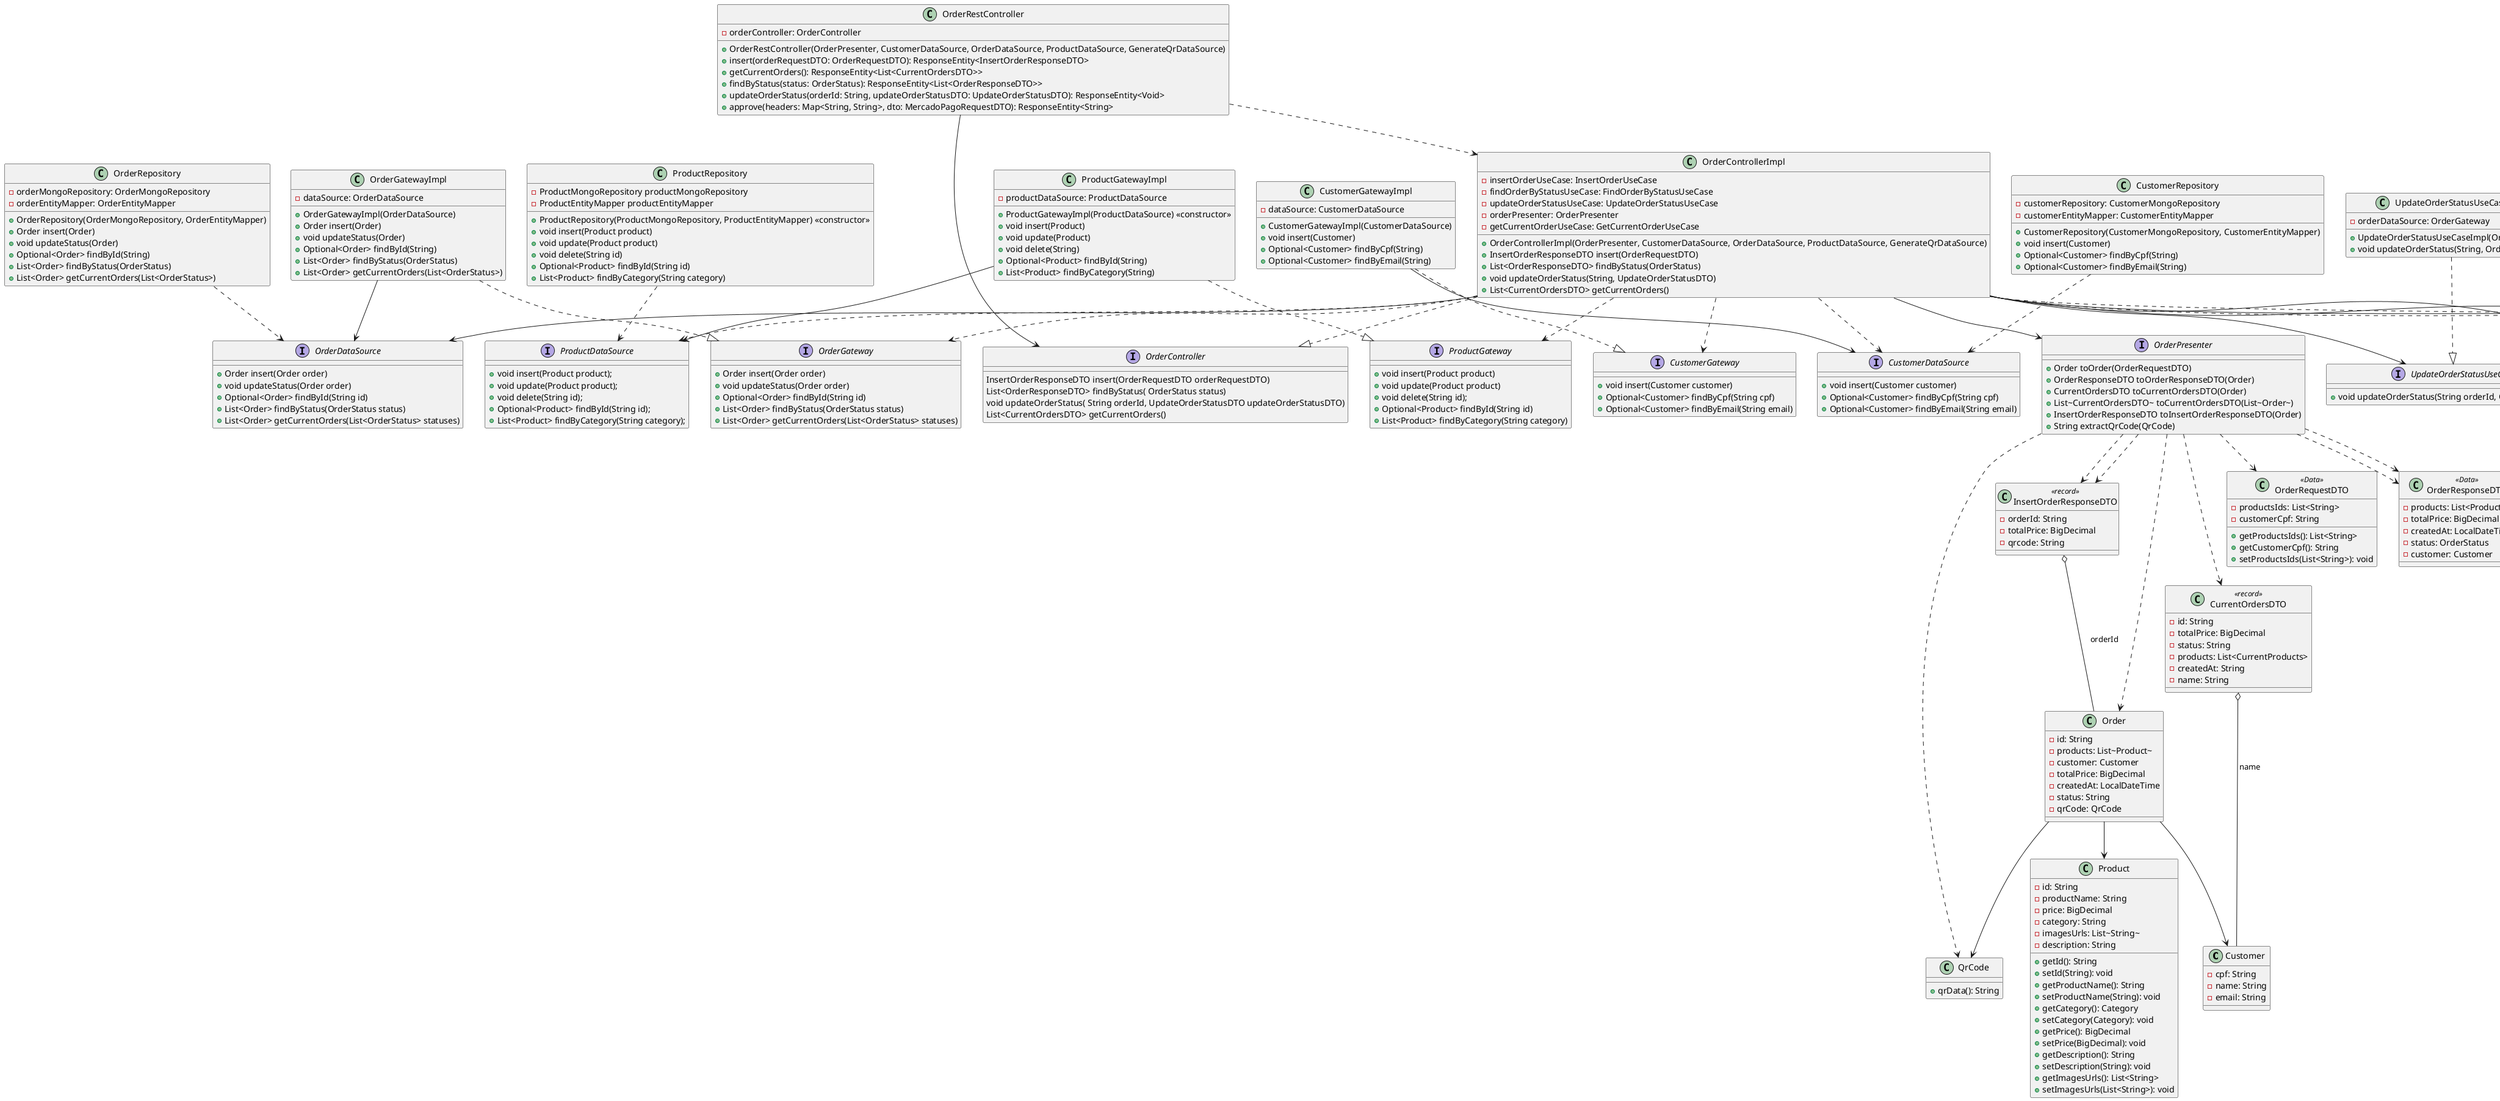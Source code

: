 @startuml
' ======= Domain =======
class Customer {
  - cpf: String
  - name: String
  - email: String
}
class Product {
  - id: String
  - productName: String
  - price: BigDecimal
  - category: String
  - imagesUrls: List~String~
  - description: String
  + getId(): String
  + setId(String): void
  + getProductName(): String
  + setProductName(String): void
  + getCategory(): Category
  + setCategory(Category): void
  + getPrice(): BigDecimal
  + setPrice(BigDecimal): void
  + getDescription(): String
  + setDescription(String): void
  + getImagesUrls(): List<String>
  + setImagesUrls(List<String>): void
}
class Order {
  - id: String
  - products: List~Product~
  - customer: Customer
  - totalPrice: BigDecimal
  - createdAt: LocalDateTime
  - status: String
  - qrCode: QrCode
}
class QrCode {
  + qrData(): String
}

' ======= DTOs =======

class OrderRequestDTO  <<Data>>{
  - productsIds: List<String>
  - customerCpf: String
  + getProductsIds(): List<String>
  + getCustomerCpf(): String
  + setProductsIds(List<String>): void
}
class OrderResponseDTO <<Data>> {
  - products: List<Product>
  - totalPrice: BigDecimal
  - createdAt: LocalDateTime
  - status: OrderStatus
  - customer: Customer
}
class CurrentOrdersDTO <<record>> {
  - id: String
  - totalPrice: BigDecimal
  - status: String
  - products: List<CurrentProducts>
  - createdAt: String
  - name: String
}
class InsertOrderResponseDTO <<record>> {
  - orderId: String
  - totalPrice: BigDecimal
  - qrcode: String
}

'=========== interfaces ===================
' ======= Presenters =======
interface OrderPresenter {
  + Order toOrder(OrderRequestDTO)
  + OrderResponseDTO toOrderResponseDTO(Order)
  + CurrentOrdersDTO toCurrentOrdersDTO(Order)
  + List~CurrentOrdersDTO~ toCurrentOrdersDTO(List~Order~)
  + InsertOrderResponseDTO toInsertOrderResponseDTO(Order)
  + String extractQrCode(QrCode)
}

' ======= Controllers Interfaces =======
interface OrderController{
  InsertOrderResponseDTO insert(OrderRequestDTO orderRequestDTO)
  List<OrderResponseDTO> findByStatus( OrderStatus status)
  void updateOrderStatus( String orderId, UpdateOrderStatusDTO updateOrderStatusDTO)
  List<CurrentOrdersDTO> getCurrentOrders()
}


' ======= Gateways Interfaces =======
interface OrderGateway {
  + Order insert(Order order)
  + void updateStatus(Order order)
  + Optional<Order> findById(String id)
  + List<Order> findByStatus(OrderStatus status)
  + List<Order> getCurrentOrders(List<OrderStatus> statuses)
}
interface ProductGateway {
  + void insert(Product product)
  + void update(Product product)
  + void delete(String id);
  + Optional<Product> findById(String id)
  + List<Product> findByCategory(String category)
}

interface CustomerGateway {
  + void insert(Customer customer)
  + Optional<Customer> findByCpf(String cpf)
  + Optional<Customer> findByEmail(String email)
}
interface GenerateQrCodeGateway {
  + ResponseQRCodeDTO generateQr(String orderId, String amount)
}

' ========== Use Cases Intercaces =======
interface InsertOrderUseCase {
  + Order insert(List<String> productsIds, String customerCpf)
}

interface FindOrderByStatusUseCase {
  + List<Order> findByStatus(OrderStatus orderStatus)
}

interface UpdateOrderStatusUseCase {
  + void updateOrderStatus(String orderId, OrderStatus status)
}

interface GetCurrentOrderUseCase {
  + List<Order> getCurrentOrders();
}


' ======= Classes =======

class ProductRepository {
  - ProductMongoRepository productMongoRepository
  - ProductEntityMapper productEntityMapper
  + ProductRepository(ProductMongoRepository, ProductEntityMapper) <<constructor>>
  + void insert(Product product)
  + void update(Product product)
  + void delete(String id)
  + Optional<Product> findById(String id)
  + List<Product> findByCategory(String category)
}

' ======= Use Cases =======

class GenerateQrCodeGatewayImpl {
  - dataSource: GenerateQrDataSource
  + GenerateQrCodeGatewayImpl(GenerateQrDataSource)
  + ResponseQRCodeDTO generateQr(String, String)

}

class CustomerGatewayImpl {
  - dataSource: CustomerDataSource
  + CustomerGatewayImpl(CustomerDataSource)
  + void insert(Customer)
  + Optional<Customer> findByCpf(String)
  + Optional<Customer> findByEmail(String)
}

class OrderGatewayImpl {
  - dataSource: OrderDataSource
  + OrderGatewayImpl(OrderDataSource)
  + Order insert(Order)
  + void updateStatus(Order)
  + Optional<Order> findById(String)
  + List<Order> findByStatus(OrderStatus)
  + List<Order> getCurrentOrders(List<OrderStatus>)
}
class ProductGatewayImpl{
  - productDataSource: ProductDataSource
  + ProductGatewayImpl(ProductDataSource) <<constructor>>
  + void insert(Product)
  + void update(Product)
  + void delete(String)
  + Optional<Product> findById(String)
  + List<Product> findByCategory(String)
}

class MercadoPagoApi {
  - restTemplate: RestTemplate
  - createRequestQrCode: CreateRequestQrCode
  - createHeadersQrCode: CreateHeadersQrCode
  - MERCADO_PAGO_URL: String
  + MercadoPagoApi(RestTemplate, CreateRequestQrCode, CreateHeadersQrCode)
  + ResponseQRCodeDTO generateQr(String, String)
}

class CustomerRepository {
  - customerRepository: CustomerMongoRepository
  - customerEntityMapper: CustomerEntityMapper
  + CustomerRepository(CustomerMongoRepository, CustomerEntityMapper)
  + void insert(Customer)
  + Optional<Customer> findByCpf(String)
  + Optional<Customer> findByEmail(String)
}


class OrderRepository {
  - orderMongoRepository: OrderMongoRepository
  - orderEntityMapper: OrderEntityMapper
  + OrderRepository(OrderMongoRepository, OrderEntityMapper)
  + Order insert(Order)
  + void updateStatus(Order)
  + Optional<Order> findById(String)
  + List<Order> findByStatus(OrderStatus)
  + List<Order> getCurrentOrders(List<OrderStatus>)
}

class InsertOrderUseCaseImpl {
  - CustomerGateway customerGateway
  - OrderGateway orderGateway
  - ProductGateway productDataSource
  - GenerateQrCodeGateway generateQrCodeGateway
  + InsertProductUseCaseImpl(CustomerGateway customerGateway, OrderGateway orderGateway,GenerateQrCodeGateway generateQrCodeGateway
}

class FindOrderByStatusUseCaseImpl {
  - orderGateway: OrderGateway
  + FindOrderByStatusUseCaseImpl(OrderGateway)
  + List<Order> findByStatus(OrderStatus)
}

class UpdateOrderStatusUseCaseImpl {
  - orderDataSource: OrderGateway
  + UpdateOrderStatusUseCaseImpl(OrderGateway)
  + void updateOrderStatus(String, OrderStatus)
}
class GetCurrentOrdersUseCaseImpl {
  - orderGateway: OrderGateway
  + GetCurrentOrdersUseCaseImpl(OrderGateway)
  + List<Order> getCurrentOrders()
}


'======= Datasources =============
interface CustomerDataSource {
  + void insert(Customer customer)
  + Optional<Customer> findByCpf(String cpf)
  + Optional<Customer> findByEmail(String email)
}
interface OrderDataSource {
  + Order insert(Order order)
  + void updateStatus(Order order)
  + Optional<Order> findById(String id)
  + List<Order> findByStatus(OrderStatus status)
  + List<Order> getCurrentOrders(List<OrderStatus> statuses)

}
interface ProductDataSource {
  + void insert(Product product);
  + void update(Product product);
  + void delete(String id);
  + Optional<Product> findById(String id);
  + List<Product> findByCategory(String category);
}
interface GenerateQrDataSource {
  + ResponseQRCodeDTO generateQr(String orderId, String amount)
}

' ======= Controllers Impl =======
class OrderControllerImpl {
  - insertOrderUseCase: InsertOrderUseCase
  - findOrderByStatusUseCase: FindOrderByStatusUseCase
  - updateOrderStatusUseCase: UpdateOrderStatusUseCase
  - orderPresenter: OrderPresenter
  - getCurrentOrderUseCase: GetCurrentOrderUseCase
  + OrderControllerImpl(OrderPresenter, CustomerDataSource, OrderDataSource, ProductDataSource, GenerateQrDataSource)
  + InsertOrderResponseDTO insert(OrderRequestDTO)
  + List<OrderResponseDTO> findByStatus(OrderStatus)
  + void updateOrderStatus(String, UpdateOrderStatusDTO)
  + List<CurrentOrdersDTO> getCurrentOrders()
}
class OrderRestController {
  - orderController: OrderController
  + OrderRestController(OrderPresenter, CustomerDataSource, OrderDataSource, ProductDataSource, GenerateQrDataSource)
  + insert(orderRequestDTO: OrderRequestDTO): ResponseEntity<InsertOrderResponseDTO>
  + getCurrentOrders(): ResponseEntity<List<CurrentOrdersDTO>>
  + findByStatus(status: OrderStatus): ResponseEntity<List<OrderResponseDTO>>
  + updateOrderStatus(orderId: String, updateOrderStatusDTO: UpdateOrderStatusDTO): ResponseEntity<Void>
  + approve(headers: Map<String, String>, dto: MercadoPagoRequestDTO): ResponseEntity<String>
}

' ======= Relations =======

CustomerGatewayImpl ..|> CustomerGateway
GenerateQrCodeGatewayImpl ..|> GenerateQrCodeGateway
ProductGatewayImpl ..|> ProductGateway
OrderGatewayImpl --> OrderDataSource
CustomerGatewayImpl --> CustomerDataSource
ProductGatewayImpl --> ProductDataSource
GenerateQrCodeGatewayImpl --> GenerateQrDataSource
MercadoPagoApi ..|> GenerateQrDataSource
CustomerRepository ..> CustomerDataSource
ProductRepository ..> ProductDataSource
OrderRepository ..> OrderDataSource


OrderPresenter ..> OrderRequestDTO
OrderPresenter ..> OrderResponseDTO
OrderPresenter ..> Order
OrderPresenter ..> InsertOrderResponseDTO
OrderPresenter ..> OrderResponseDTO
OrderPresenter ..> CurrentOrdersDTO
OrderPresenter ..> InsertOrderResponseDTO
OrderPresenter ..> QrCode
OrderGatewayImpl ..|> OrderGateway


Order --> Customer
Order --> Product
Order --> QrCode


OrderRestController --> OrderController
OrderRestController ..> OrderControllerImpl

OrderControllerImpl --> OrderPresenter
OrderControllerImpl --> OrderDataSource
OrderControllerImpl ..> ProductDataSource
OrderControllerImpl ..> CustomerDataSource
OrderControllerImpl ..> GenerateQrDataSource
OrderControllerImpl ..|> OrderController
OrderControllerImpl --> InsertOrderUseCase
OrderControllerImpl --> FindOrderByStatusUseCase
OrderControllerImpl --> UpdateOrderStatusUseCase
OrderControllerImpl --> GetCurrentOrderUseCase
OrderControllerImpl ..> OrderGateway
OrderControllerImpl ..> ProductGateway
OrderControllerImpl ..> CustomerGateway
OrderControllerImpl ..> GenerateQrCodeGateway

InsertOrderUseCaseImpl ..|> InsertOrderUseCase
FindOrderByStatusUseCaseImpl ..|> FindOrderByStatusUseCase

UpdateOrderStatusUseCaseImpl ..|> UpdateOrderStatusUseCase

GetCurrentOrdersUseCaseImpl ..|> GetCurrentOrderUseCase




CurrentOrdersDTO o-- Customer : name
InsertOrderResponseDTO o-- Order : orderId
@enduml